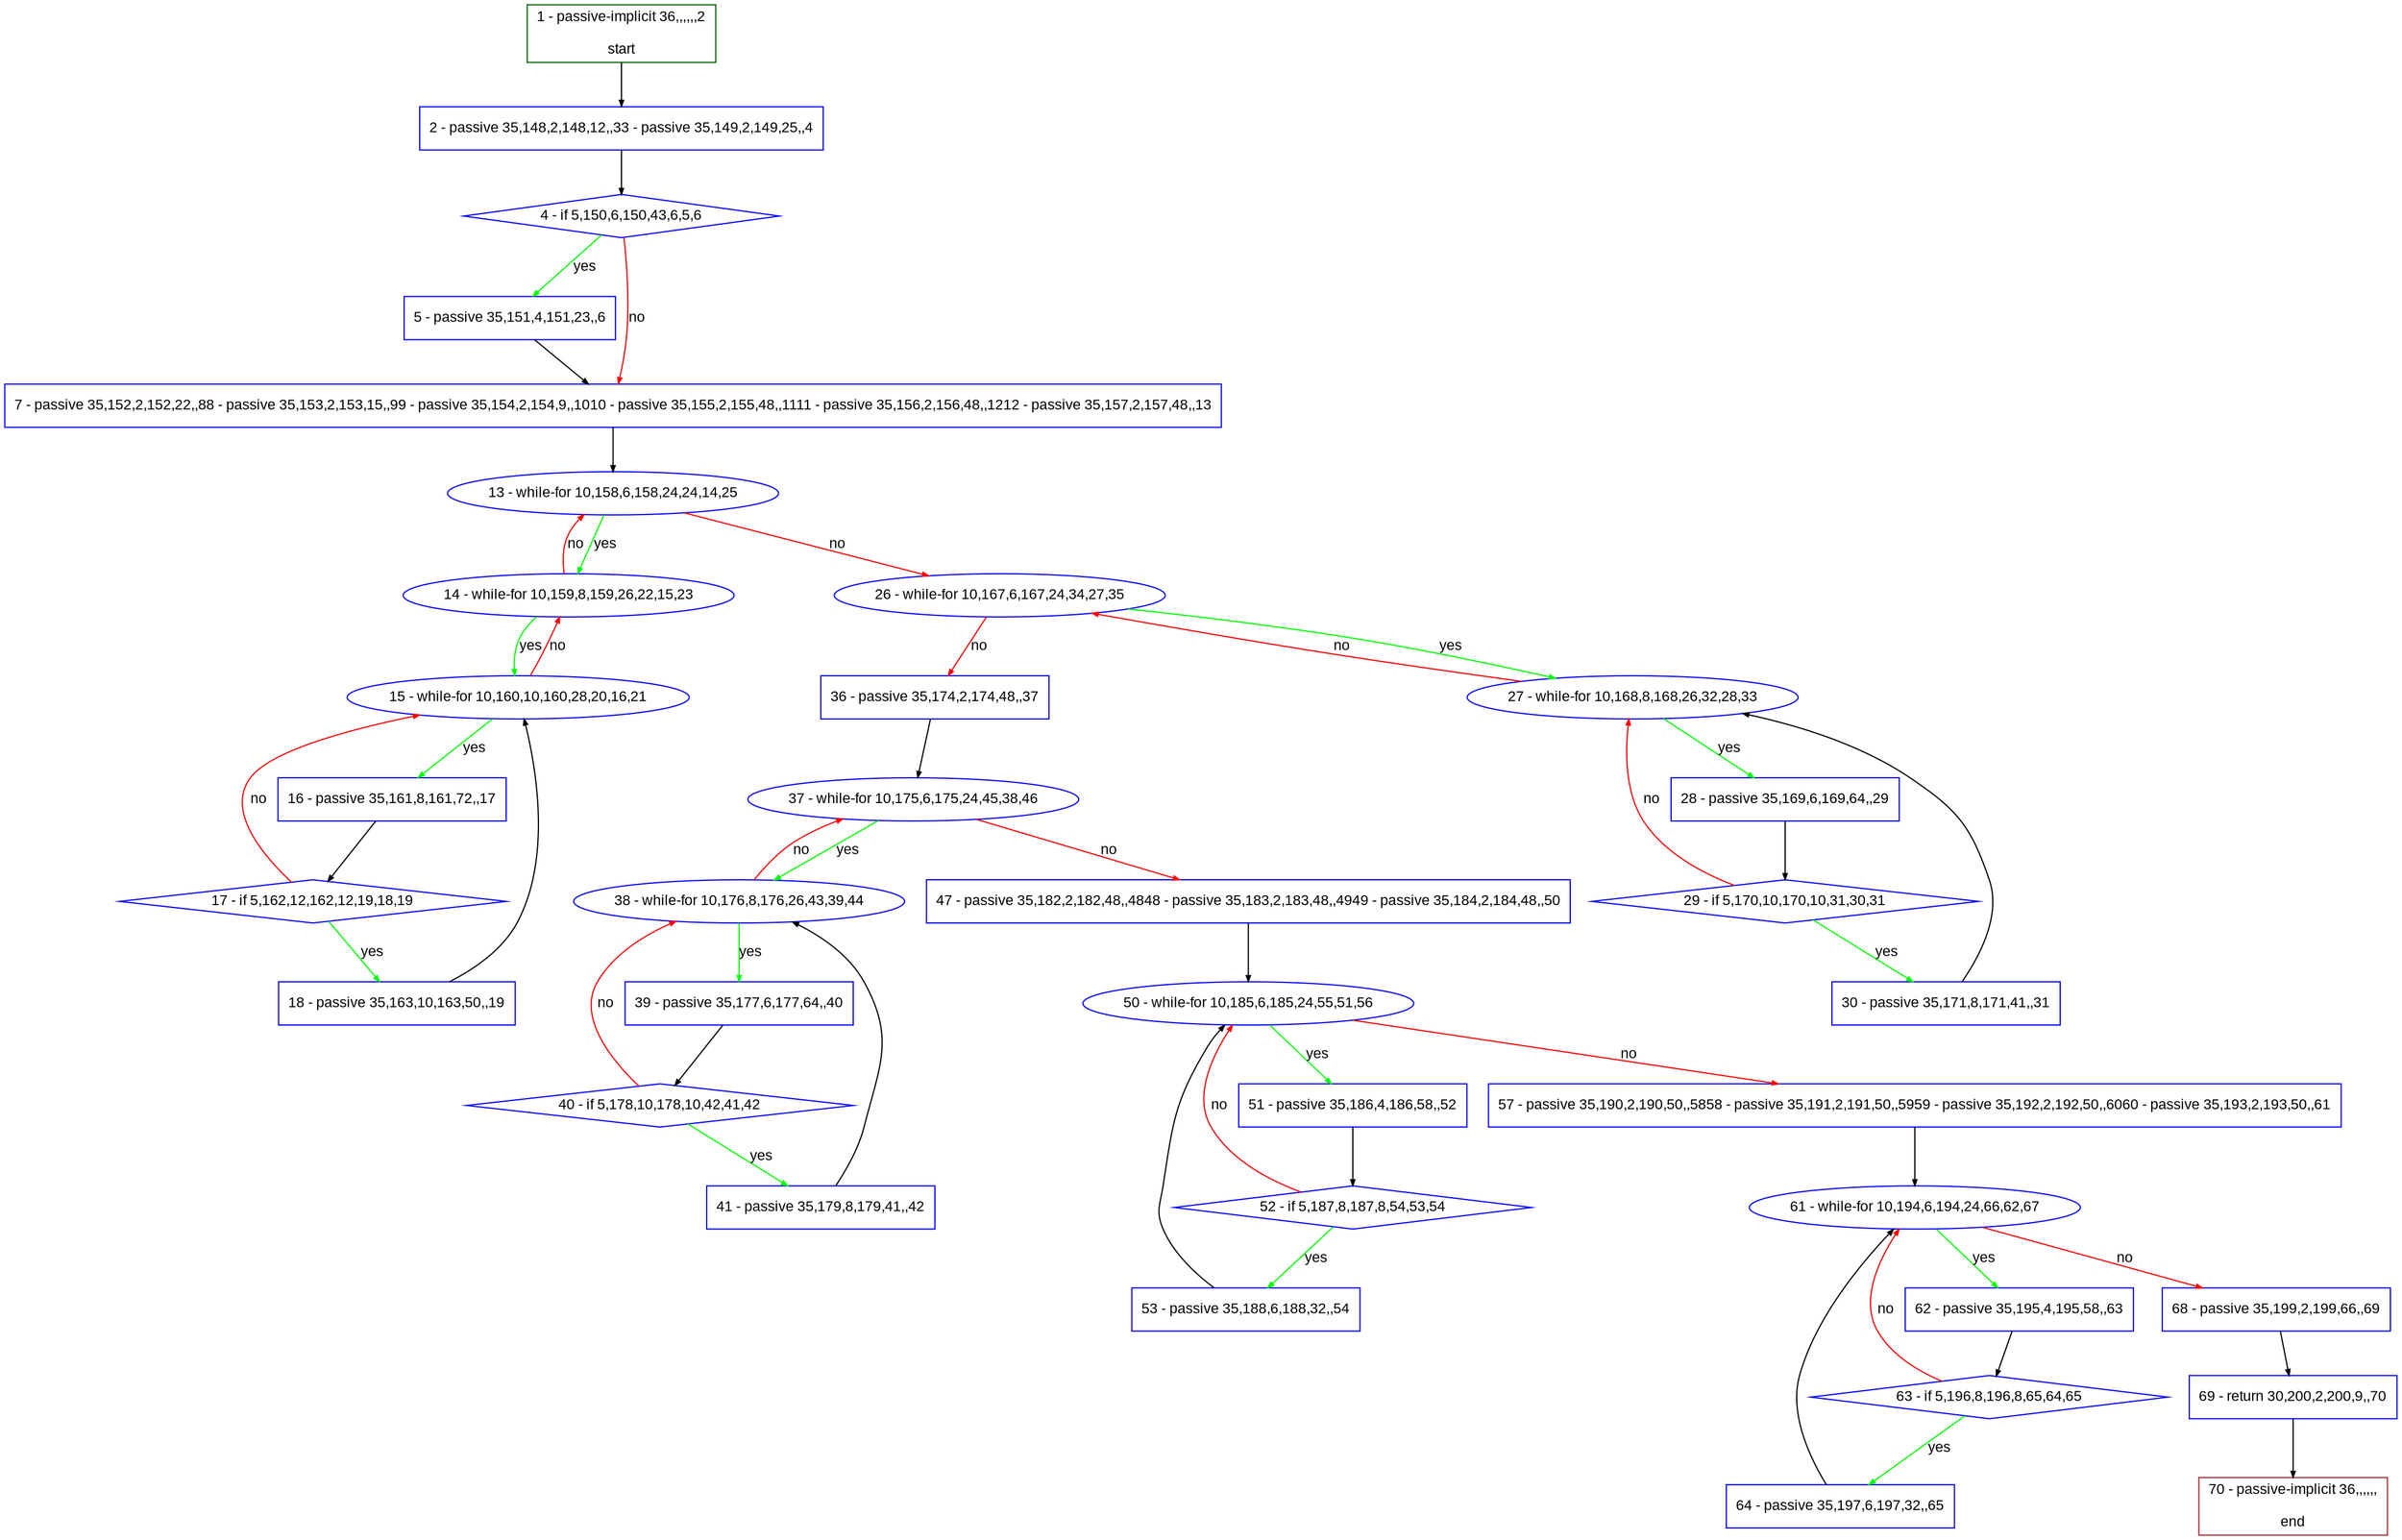 digraph "" {
  graph [pack="true", label="", fontsize="12", packmode="clust", fontname="Arial", fillcolor="#FFFFCC", bgcolor="white", style="rounded,filled", compound="true"];
  node [node_initialized="no", label="", color="grey", fontsize="12", fillcolor="white", fontname="Arial", style="filled", shape="rectangle", compound="true", fixedsize="false"];
  edge [fontcolor="black", arrowhead="normal", arrowtail="none", arrowsize="0.5", ltail="", label="", color="black", fontsize="12", lhead="", fontname="Arial", dir="forward", compound="true"];
  __N1 [label="2 - passive 35,148,2,148,12,,33 - passive 35,149,2,149,25,,4", color="#0000ff", fillcolor="#ffffff", style="filled", shape="box"];
  __N2 [label="1 - passive-implicit 36,,,,,,2\n\nstart", color="#006400", fillcolor="#ffffff", style="filled", shape="box"];
  __N3 [label="4 - if 5,150,6,150,43,6,5,6", color="#0000ff", fillcolor="#ffffff", style="filled", shape="diamond"];
  __N4 [label="5 - passive 35,151,4,151,23,,6", color="#0000ff", fillcolor="#ffffff", style="filled", shape="box"];
  __N5 [label="7 - passive 35,152,2,152,22,,88 - passive 35,153,2,153,15,,99 - passive 35,154,2,154,9,,1010 - passive 35,155,2,155,48,,1111 - passive 35,156,2,156,48,,1212 - passive 35,157,2,157,48,,13", color="#0000ff", fillcolor="#ffffff", style="filled", shape="box"];
  __N6 [label="13 - while-for 10,158,6,158,24,24,14,25", color="#0000ff", fillcolor="#ffffff", style="filled", shape="oval"];
  __N7 [label="14 - while-for 10,159,8,159,26,22,15,23", color="#0000ff", fillcolor="#ffffff", style="filled", shape="oval"];
  __N8 [label="26 - while-for 10,167,6,167,24,34,27,35", color="#0000ff", fillcolor="#ffffff", style="filled", shape="oval"];
  __N9 [label="15 - while-for 10,160,10,160,28,20,16,21", color="#0000ff", fillcolor="#ffffff", style="filled", shape="oval"];
  __N10 [label="16 - passive 35,161,8,161,72,,17", color="#0000ff", fillcolor="#ffffff", style="filled", shape="box"];
  __N11 [label="17 - if 5,162,12,162,12,19,18,19", color="#0000ff", fillcolor="#ffffff", style="filled", shape="diamond"];
  __N12 [label="18 - passive 35,163,10,163,50,,19", color="#0000ff", fillcolor="#ffffff", style="filled", shape="box"];
  __N13 [label="27 - while-for 10,168,8,168,26,32,28,33", color="#0000ff", fillcolor="#ffffff", style="filled", shape="oval"];
  __N14 [label="36 - passive 35,174,2,174,48,,37", color="#0000ff", fillcolor="#ffffff", style="filled", shape="box"];
  __N15 [label="28 - passive 35,169,6,169,64,,29", color="#0000ff", fillcolor="#ffffff", style="filled", shape="box"];
  __N16 [label="29 - if 5,170,10,170,10,31,30,31", color="#0000ff", fillcolor="#ffffff", style="filled", shape="diamond"];
  __N17 [label="30 - passive 35,171,8,171,41,,31", color="#0000ff", fillcolor="#ffffff", style="filled", shape="box"];
  __N18 [label="37 - while-for 10,175,6,175,24,45,38,46", color="#0000ff", fillcolor="#ffffff", style="filled", shape="oval"];
  __N19 [label="38 - while-for 10,176,8,176,26,43,39,44", color="#0000ff", fillcolor="#ffffff", style="filled", shape="oval"];
  __N20 [label="47 - passive 35,182,2,182,48,,4848 - passive 35,183,2,183,48,,4949 - passive 35,184,2,184,48,,50", color="#0000ff", fillcolor="#ffffff", style="filled", shape="box"];
  __N21 [label="39 - passive 35,177,6,177,64,,40", color="#0000ff", fillcolor="#ffffff", style="filled", shape="box"];
  __N22 [label="40 - if 5,178,10,178,10,42,41,42", color="#0000ff", fillcolor="#ffffff", style="filled", shape="diamond"];
  __N23 [label="41 - passive 35,179,8,179,41,,42", color="#0000ff", fillcolor="#ffffff", style="filled", shape="box"];
  __N24 [label="50 - while-for 10,185,6,185,24,55,51,56", color="#0000ff", fillcolor="#ffffff", style="filled", shape="oval"];
  __N25 [label="51 - passive 35,186,4,186,58,,52", color="#0000ff", fillcolor="#ffffff", style="filled", shape="box"];
  __N26 [label="57 - passive 35,190,2,190,50,,5858 - passive 35,191,2,191,50,,5959 - passive 35,192,2,192,50,,6060 - passive 35,193,2,193,50,,61", color="#0000ff", fillcolor="#ffffff", style="filled", shape="box"];
  __N27 [label="52 - if 5,187,8,187,8,54,53,54", color="#0000ff", fillcolor="#ffffff", style="filled", shape="diamond"];
  __N28 [label="53 - passive 35,188,6,188,32,,54", color="#0000ff", fillcolor="#ffffff", style="filled", shape="box"];
  __N29 [label="61 - while-for 10,194,6,194,24,66,62,67", color="#0000ff", fillcolor="#ffffff", style="filled", shape="oval"];
  __N30 [label="62 - passive 35,195,4,195,58,,63", color="#0000ff", fillcolor="#ffffff", style="filled", shape="box"];
  __N31 [label="68 - passive 35,199,2,199,66,,69", color="#0000ff", fillcolor="#ffffff", style="filled", shape="box"];
  __N32 [label="63 - if 5,196,8,196,8,65,64,65", color="#0000ff", fillcolor="#ffffff", style="filled", shape="diamond"];
  __N33 [label="64 - passive 35,197,6,197,32,,65", color="#0000ff", fillcolor="#ffffff", style="filled", shape="box"];
  __N34 [label="69 - return 30,200,2,200,9,,70", color="#0000ff", fillcolor="#ffffff", style="filled", shape="box"];
  __N35 [label="70 - passive-implicit 36,,,,,,\n\nend", color="#a52a2a", fillcolor="#ffffff", style="filled", shape="box"];
  __N2 -> __N1 [arrowhead="normal", arrowtail="none", color="#000000", label="", dir="forward"];
  __N1 -> __N3 [arrowhead="normal", arrowtail="none", color="#000000", label="", dir="forward"];
  __N3 -> __N4 [arrowhead="normal", arrowtail="none", color="#00ff00", label="yes", dir="forward"];
  __N3 -> __N5 [arrowhead="normal", arrowtail="none", color="#ff0000", label="no", dir="forward"];
  __N4 -> __N5 [arrowhead="normal", arrowtail="none", color="#000000", label="", dir="forward"];
  __N5 -> __N6 [arrowhead="normal", arrowtail="none", color="#000000", label="", dir="forward"];
  __N6 -> __N7 [arrowhead="normal", arrowtail="none", color="#00ff00", label="yes", dir="forward"];
  __N7 -> __N6 [arrowhead="normal", arrowtail="none", color="#ff0000", label="no", dir="forward"];
  __N6 -> __N8 [arrowhead="normal", arrowtail="none", color="#ff0000", label="no", dir="forward"];
  __N7 -> __N9 [arrowhead="normal", arrowtail="none", color="#00ff00", label="yes", dir="forward"];
  __N9 -> __N7 [arrowhead="normal", arrowtail="none", color="#ff0000", label="no", dir="forward"];
  __N9 -> __N10 [arrowhead="normal", arrowtail="none", color="#00ff00", label="yes", dir="forward"];
  __N10 -> __N11 [arrowhead="normal", arrowtail="none", color="#000000", label="", dir="forward"];
  __N11 -> __N9 [arrowhead="normal", arrowtail="none", color="#ff0000", label="no", dir="forward"];
  __N11 -> __N12 [arrowhead="normal", arrowtail="none", color="#00ff00", label="yes", dir="forward"];
  __N12 -> __N9 [arrowhead="normal", arrowtail="none", color="#000000", label="", dir="forward"];
  __N8 -> __N13 [arrowhead="normal", arrowtail="none", color="#00ff00", label="yes", dir="forward"];
  __N13 -> __N8 [arrowhead="normal", arrowtail="none", color="#ff0000", label="no", dir="forward"];
  __N8 -> __N14 [arrowhead="normal", arrowtail="none", color="#ff0000", label="no", dir="forward"];
  __N13 -> __N15 [arrowhead="normal", arrowtail="none", color="#00ff00", label="yes", dir="forward"];
  __N15 -> __N16 [arrowhead="normal", arrowtail="none", color="#000000", label="", dir="forward"];
  __N16 -> __N13 [arrowhead="normal", arrowtail="none", color="#ff0000", label="no", dir="forward"];
  __N16 -> __N17 [arrowhead="normal", arrowtail="none", color="#00ff00", label="yes", dir="forward"];
  __N17 -> __N13 [arrowhead="normal", arrowtail="none", color="#000000", label="", dir="forward"];
  __N14 -> __N18 [arrowhead="normal", arrowtail="none", color="#000000", label="", dir="forward"];
  __N18 -> __N19 [arrowhead="normal", arrowtail="none", color="#00ff00", label="yes", dir="forward"];
  __N19 -> __N18 [arrowhead="normal", arrowtail="none", color="#ff0000", label="no", dir="forward"];
  __N18 -> __N20 [arrowhead="normal", arrowtail="none", color="#ff0000", label="no", dir="forward"];
  __N19 -> __N21 [arrowhead="normal", arrowtail="none", color="#00ff00", label="yes", dir="forward"];
  __N21 -> __N22 [arrowhead="normal", arrowtail="none", color="#000000", label="", dir="forward"];
  __N22 -> __N19 [arrowhead="normal", arrowtail="none", color="#ff0000", label="no", dir="forward"];
  __N22 -> __N23 [arrowhead="normal", arrowtail="none", color="#00ff00", label="yes", dir="forward"];
  __N23 -> __N19 [arrowhead="normal", arrowtail="none", color="#000000", label="", dir="forward"];
  __N20 -> __N24 [arrowhead="normal", arrowtail="none", color="#000000", label="", dir="forward"];
  __N24 -> __N25 [arrowhead="normal", arrowtail="none", color="#00ff00", label="yes", dir="forward"];
  __N24 -> __N26 [arrowhead="normal", arrowtail="none", color="#ff0000", label="no", dir="forward"];
  __N25 -> __N27 [arrowhead="normal", arrowtail="none", color="#000000", label="", dir="forward"];
  __N27 -> __N24 [arrowhead="normal", arrowtail="none", color="#ff0000", label="no", dir="forward"];
  __N27 -> __N28 [arrowhead="normal", arrowtail="none", color="#00ff00", label="yes", dir="forward"];
  __N28 -> __N24 [arrowhead="normal", arrowtail="none", color="#000000", label="", dir="forward"];
  __N26 -> __N29 [arrowhead="normal", arrowtail="none", color="#000000", label="", dir="forward"];
  __N29 -> __N30 [arrowhead="normal", arrowtail="none", color="#00ff00", label="yes", dir="forward"];
  __N29 -> __N31 [arrowhead="normal", arrowtail="none", color="#ff0000", label="no", dir="forward"];
  __N30 -> __N32 [arrowhead="normal", arrowtail="none", color="#000000", label="", dir="forward"];
  __N32 -> __N29 [arrowhead="normal", arrowtail="none", color="#ff0000", label="no", dir="forward"];
  __N32 -> __N33 [arrowhead="normal", arrowtail="none", color="#00ff00", label="yes", dir="forward"];
  __N33 -> __N29 [arrowhead="normal", arrowtail="none", color="#000000", label="", dir="forward"];
  __N31 -> __N34 [arrowhead="normal", arrowtail="none", color="#000000", label="", dir="forward"];
  __N34 -> __N35 [arrowhead="normal", arrowtail="none", color="#000000", label="", dir="forward"];
}
